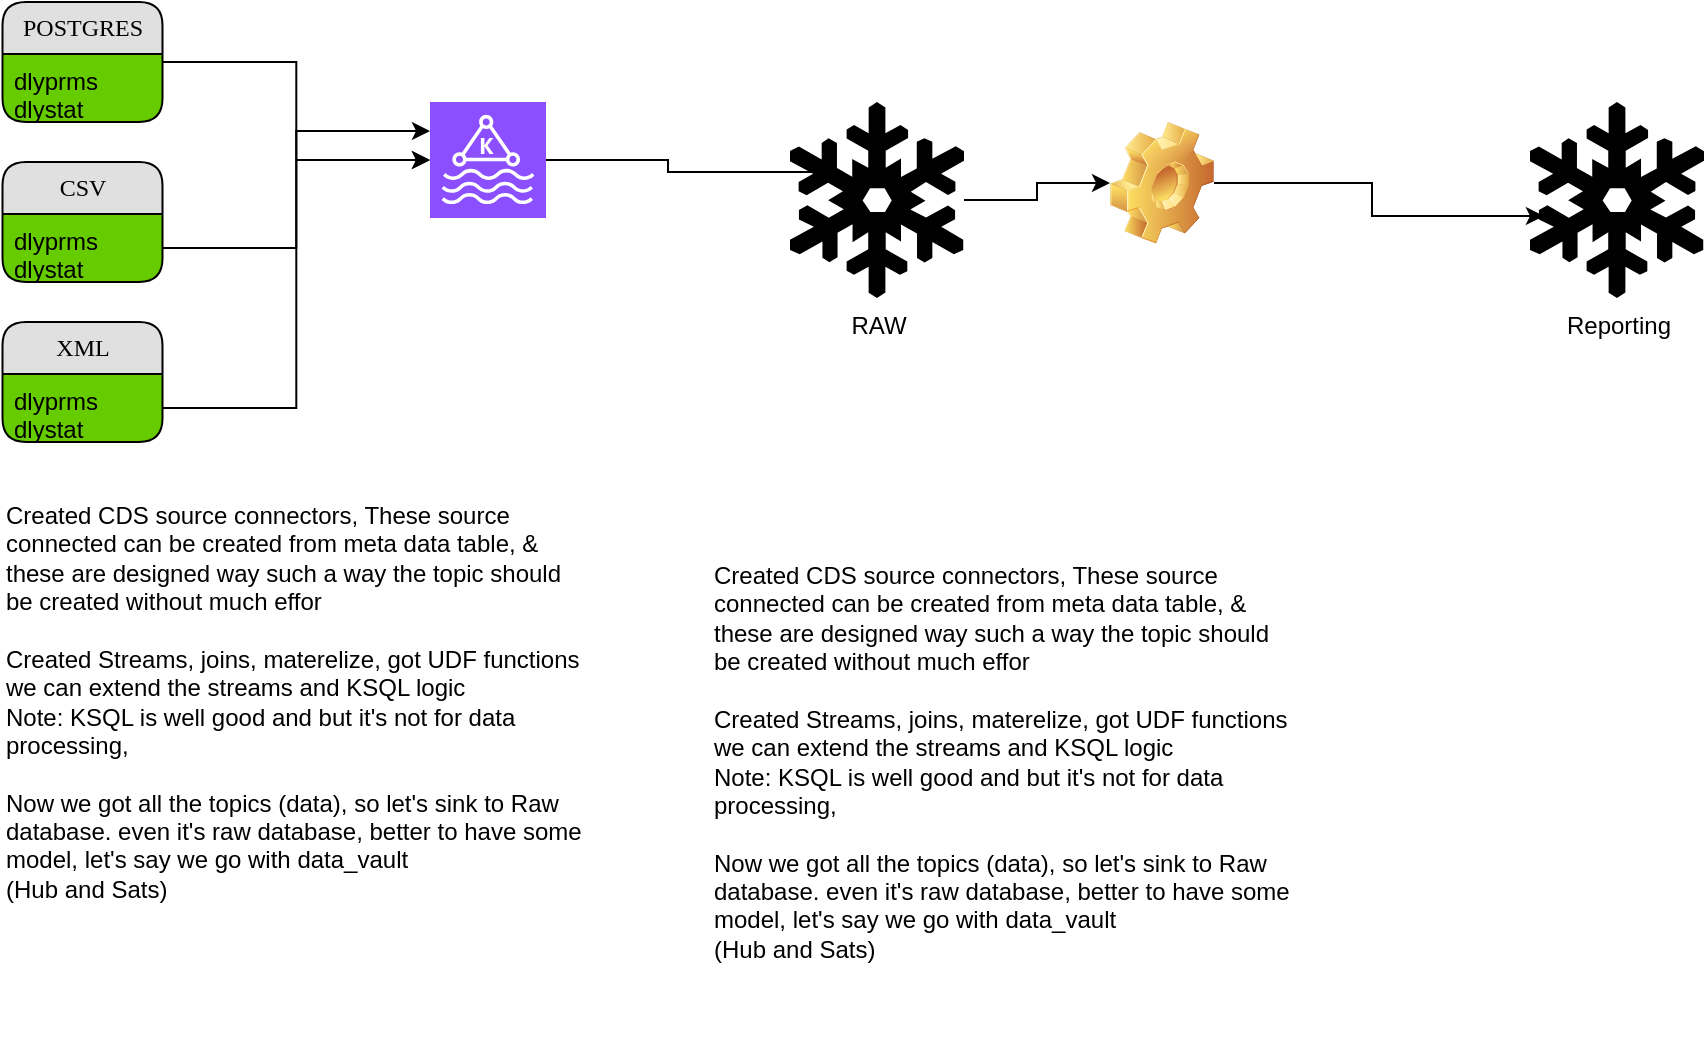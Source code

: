 <mxfile version="24.4.4" type="github">
  <diagram name="Page-1" id="b520641d-4fe3-3701-9064-5fc419738815">
    <mxGraphModel dx="1434" dy="790" grid="1" gridSize="10" guides="1" tooltips="1" connect="1" arrows="1" fold="1" page="1" pageScale="1" pageWidth="1100" pageHeight="850" background="none" math="0" shadow="0">
      <root>
        <mxCell id="0" />
        <mxCell id="1" parent="0" />
        <mxCell id="21ea969265ad0168-6" value="&lt;div&gt;POSTGRES&lt;br&gt;&lt;/div&gt;" style="swimlane;html=1;fontStyle=0;childLayout=stackLayout;horizontal=1;startSize=26;fillColor=#e0e0e0;horizontalStack=0;resizeParent=1;resizeLast=0;collapsible=1;marginBottom=0;swimlaneFillColor=#66CC00;align=center;rounded=1;shadow=0;comic=0;labelBackgroundColor=none;strokeWidth=1;fontFamily=Verdana;fontSize=12" parent="1" vertex="1">
          <mxGeometry x="16.25" y="40" width="80" height="60" as="geometry">
            <mxRectangle x="160" y="74" width="90" height="30" as="alternateBounds" />
          </mxGeometry>
        </mxCell>
        <mxCell id="21ea969265ad0168-7" value="&lt;div&gt;dlyprms&lt;/div&gt;&lt;div&gt;dlystat&lt;br&gt;&lt;/div&gt;" style="text;html=1;strokeColor=none;fillColor=none;spacingLeft=4;spacingRight=4;whiteSpace=wrap;overflow=hidden;rotatable=0;points=[[0,0.5],[1,0.5]];portConstraint=eastwest;" parent="21ea969265ad0168-6" vertex="1">
          <mxGeometry y="26" width="80" height="34" as="geometry" />
        </mxCell>
        <mxCell id="62sTpGnNLeASL4iVha29-1" value="CSV" style="swimlane;html=1;fontStyle=0;childLayout=stackLayout;horizontal=1;startSize=26;fillColor=#e0e0e0;horizontalStack=0;resizeParent=1;resizeLast=0;collapsible=1;marginBottom=0;swimlaneFillColor=#66CC00;align=center;rounded=1;shadow=0;comic=0;labelBackgroundColor=none;strokeWidth=1;fontFamily=Verdana;fontSize=12" vertex="1" parent="1">
          <mxGeometry x="16.25" y="120" width="80" height="60" as="geometry">
            <mxRectangle x="160" y="74" width="90" height="30" as="alternateBounds" />
          </mxGeometry>
        </mxCell>
        <mxCell id="62sTpGnNLeASL4iVha29-2" value="&lt;div&gt;dlyprms&lt;/div&gt;&lt;div&gt;dlystat&lt;br&gt;&lt;/div&gt;" style="text;html=1;strokeColor=none;fillColor=none;spacingLeft=4;spacingRight=4;whiteSpace=wrap;overflow=hidden;rotatable=0;points=[[0,0.5],[1,0.5]];portConstraint=eastwest;" vertex="1" parent="62sTpGnNLeASL4iVha29-1">
          <mxGeometry y="26" width="80" height="34" as="geometry" />
        </mxCell>
        <mxCell id="62sTpGnNLeASL4iVha29-3" value="XML" style="swimlane;html=1;fontStyle=0;childLayout=stackLayout;horizontal=1;startSize=26;fillColor=#e0e0e0;horizontalStack=0;resizeParent=1;resizeLast=0;collapsible=1;marginBottom=0;swimlaneFillColor=#66CC00;align=center;rounded=1;shadow=0;comic=0;labelBackgroundColor=none;strokeWidth=1;fontFamily=Verdana;fontSize=12" vertex="1" parent="1">
          <mxGeometry x="16.25" y="200" width="80" height="60" as="geometry">
            <mxRectangle x="160" y="74" width="90" height="30" as="alternateBounds" />
          </mxGeometry>
        </mxCell>
        <mxCell id="62sTpGnNLeASL4iVha29-4" value="&lt;div&gt;dlyprms&lt;/div&gt;&lt;div&gt;dlystat&lt;br&gt;&lt;/div&gt;" style="text;html=1;strokeColor=none;fillColor=none;spacingLeft=4;spacingRight=4;whiteSpace=wrap;overflow=hidden;rotatable=0;points=[[0,0.5],[1,0.5]];portConstraint=eastwest;" vertex="1" parent="62sTpGnNLeASL4iVha29-3">
          <mxGeometry y="26" width="80" height="34" as="geometry" />
        </mxCell>
        <mxCell id="62sTpGnNLeASL4iVha29-17" style="edgeStyle=orthogonalEdgeStyle;rounded=0;orthogonalLoop=1;jettySize=auto;html=1;" edge="1" parent="1" source="62sTpGnNLeASL4iVha29-5" target="62sTpGnNLeASL4iVha29-16">
          <mxGeometry relative="1" as="geometry" />
        </mxCell>
        <mxCell id="62sTpGnNLeASL4iVha29-5" value="RAW" style="shape=mxgraph.signs.nature.snowflake;html=1;pointerEvents=1;fillColor=#000000;strokeColor=none;verticalLabelPosition=bottom;verticalAlign=top;align=center;" vertex="1" parent="1">
          <mxGeometry x="410" y="90" width="87" height="98" as="geometry" />
        </mxCell>
        <mxCell id="62sTpGnNLeASL4iVha29-6" value="" style="sketch=0;points=[[0,0,0],[0.25,0,0],[0.5,0,0],[0.75,0,0],[1,0,0],[0,1,0],[0.25,1,0],[0.5,1,0],[0.75,1,0],[1,1,0],[0,0.25,0],[0,0.5,0],[0,0.75,0],[1,0.25,0],[1,0.5,0],[1,0.75,0]];outlineConnect=0;fontColor=#232F3E;fillColor=#8C4FFF;strokeColor=#ffffff;dashed=0;verticalLabelPosition=bottom;verticalAlign=top;align=center;html=1;fontSize=12;fontStyle=0;aspect=fixed;shape=mxgraph.aws4.resourceIcon;resIcon=mxgraph.aws4.managed_streaming_for_kafka;" vertex="1" parent="1">
          <mxGeometry x="230" y="90" width="58" height="58" as="geometry" />
        </mxCell>
        <mxCell id="62sTpGnNLeASL4iVha29-7" style="edgeStyle=orthogonalEdgeStyle;rounded=0;orthogonalLoop=1;jettySize=auto;html=1;entryX=0;entryY=0.5;entryDx=0;entryDy=0;entryPerimeter=0;" edge="1" parent="1" source="21ea969265ad0168-6" target="62sTpGnNLeASL4iVha29-6">
          <mxGeometry relative="1" as="geometry" />
        </mxCell>
        <mxCell id="62sTpGnNLeASL4iVha29-8" style="edgeStyle=orthogonalEdgeStyle;rounded=0;orthogonalLoop=1;jettySize=auto;html=1;" edge="1" parent="1" source="62sTpGnNLeASL4iVha29-2" target="62sTpGnNLeASL4iVha29-6">
          <mxGeometry relative="1" as="geometry" />
        </mxCell>
        <mxCell id="62sTpGnNLeASL4iVha29-9" style="edgeStyle=orthogonalEdgeStyle;rounded=0;orthogonalLoop=1;jettySize=auto;html=1;entryX=0;entryY=0.25;entryDx=0;entryDy=0;entryPerimeter=0;" edge="1" parent="1" source="62sTpGnNLeASL4iVha29-4" target="62sTpGnNLeASL4iVha29-6">
          <mxGeometry relative="1" as="geometry" />
        </mxCell>
        <mxCell id="62sTpGnNLeASL4iVha29-10" style="edgeStyle=orthogonalEdgeStyle;rounded=0;orthogonalLoop=1;jettySize=auto;html=1;entryX=0.31;entryY=0.357;entryDx=0;entryDy=0;entryPerimeter=0;" edge="1" parent="1" source="62sTpGnNLeASL4iVha29-6" target="62sTpGnNLeASL4iVha29-5">
          <mxGeometry relative="1" as="geometry" />
        </mxCell>
        <mxCell id="62sTpGnNLeASL4iVha29-11" value="Reporting" style="shape=mxgraph.signs.nature.snowflake;html=1;pointerEvents=1;fillColor=#000000;strokeColor=none;verticalLabelPosition=bottom;verticalAlign=top;align=center;" vertex="1" parent="1">
          <mxGeometry x="780" y="90" width="87" height="98" as="geometry" />
        </mxCell>
        <mxCell id="62sTpGnNLeASL4iVha29-16" value="" style="shape=image;html=1;verticalLabelPosition=bottom;verticalAlign=top;imageAspect=1;aspect=fixed;image=img/clipart/Gear_128x128.png" vertex="1" parent="1">
          <mxGeometry x="570" y="100" width="52" height="61" as="geometry" />
        </mxCell>
        <mxCell id="62sTpGnNLeASL4iVha29-18" style="edgeStyle=orthogonalEdgeStyle;rounded=0;orthogonalLoop=1;jettySize=auto;html=1;entryX=0.08;entryY=0.582;entryDx=0;entryDy=0;entryPerimeter=0;" edge="1" parent="1" source="62sTpGnNLeASL4iVha29-16" target="62sTpGnNLeASL4iVha29-11">
          <mxGeometry relative="1" as="geometry" />
        </mxCell>
        <mxCell id="62sTpGnNLeASL4iVha29-20" value="&lt;div&gt;Created CDS source connectors, These source connected can be created from meta data table, &amp;amp; these are designed way such a way the topic should be created without much effor&lt;br&gt;&lt;/div&gt;&lt;div&gt;&lt;br&gt;&lt;/div&gt;&lt;div&gt;Created Streams, joins, materelize, got UDF functions we can extend the streams and KSQL logic&lt;/div&gt;&lt;div&gt;Note: KSQL is well good and but it&#39;s not for data processing, &lt;br&gt;&lt;/div&gt;&lt;div&gt;&lt;br&gt;&lt;/div&gt;&lt;div&gt;Now we got all the topics (data), so let&#39;s sink to Raw database. even it&#39;s raw database, better to have some model, let&#39;s say we go with data_vault&lt;/div&gt;&lt;div&gt;(Hub and Sats) &lt;br&gt;&lt;/div&gt;" style="text;html=1;align=left;verticalAlign=middle;whiteSpace=wrap;rounded=0;labelPosition=center;verticalLabelPosition=middle;" vertex="1" parent="1">
          <mxGeometry x="16.25" y="250" width="293.75" height="280" as="geometry" />
        </mxCell>
        <mxCell id="62sTpGnNLeASL4iVha29-21" value="&lt;div&gt;Created CDS source connectors, These source connected can be created from meta data table, &amp;amp; these are designed way such a way the topic should be created without much effor&lt;br&gt;&lt;/div&gt;&lt;div&gt;&lt;br&gt;&lt;/div&gt;&lt;div&gt;Created Streams, joins, materelize, got UDF functions we can extend the streams and KSQL logic&lt;/div&gt;&lt;div&gt;Note: KSQL is well good and but it&#39;s not for data processing, &lt;br&gt;&lt;/div&gt;&lt;div&gt;&lt;br&gt;&lt;/div&gt;&lt;div&gt;Now we got all the topics (data), so let&#39;s sink to Raw database. even it&#39;s raw database, better to have some model, let&#39;s say we go with data_vault&lt;/div&gt;&lt;div&gt;(Hub and Sats) &lt;br&gt;&lt;/div&gt;" style="text;html=1;align=left;verticalAlign=middle;whiteSpace=wrap;rounded=0;labelPosition=center;verticalLabelPosition=middle;" vertex="1" parent="1">
          <mxGeometry x="370" y="280" width="293.75" height="280" as="geometry" />
        </mxCell>
      </root>
    </mxGraphModel>
  </diagram>
</mxfile>
